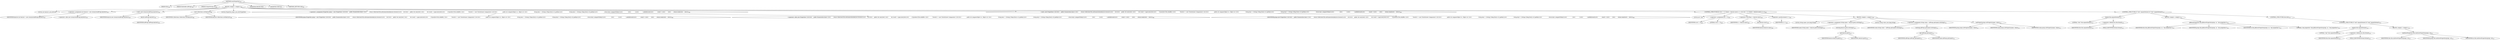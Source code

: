 digraph "saveProperties" {  
"677" [label = <(METHOD,saveProperties)<SUB>385</SUB>> ]
"57" [label = <(PARAM,this)<SUB>385</SUB>> ]
"678" [label = <(PARAM,Hashtable allProps)<SUB>385</SUB>> ]
"679" [label = <(PARAM,OutputStream os)<SUB>385</SUB>> ]
"680" [label = <(BLOCK,&lt;empty&gt;,&lt;empty&gt;)<SUB>386</SUB>> ]
"53" [label = <(LOCAL,List keyList: java.util.List)> ]
"681" [label = <(&lt;operator&gt;.assignment,List keyList = new ArrayList(allProps.keySet()))<SUB>387</SUB>> ]
"682" [label = <(IDENTIFIER,keyList,List keyList = new ArrayList(allProps.keySet()))<SUB>387</SUB>> ]
"683" [label = <(&lt;operator&gt;.alloc,new ArrayList(allProps.keySet()))<SUB>387</SUB>> ]
"684" [label = <(&lt;init&gt;,new ArrayList(allProps.keySet()))<SUB>387</SUB>> ]
"52" [label = <(IDENTIFIER,keyList,new ArrayList(allProps.keySet()))<SUB>387</SUB>> ]
"685" [label = <(keySet,allProps.keySet())<SUB>387</SUB>> ]
"686" [label = <(IDENTIFIER,allProps,allProps.keySet())<SUB>387</SUB>> ]
"687" [label = <(sort,Collections.sort(keyList))<SUB>388</SUB>> ]
"688" [label = <(IDENTIFIER,Collections,Collections.sort(keyList))<SUB>388</SUB>> ]
"689" [label = <(IDENTIFIER,keyList,Collections.sort(keyList))<SUB>388</SUB>> ]
"55" [label = <(LOCAL,Properties props: java.util.Properties)> ]
"690" [label = <(&lt;operator&gt;.assignment,Properties props = new Properties() {\012\012    public Enumeration keys() {\012        return CollectionUtils.asEnumeration(keyList.iterator());\012    }\012\012    public Set entrySet() {\012        Set result = super.entrySet();\012        if (JavaEnvUtils.isKaffe()) {\012            TreeSet t = new TreeSet(new Comparator() {\012\012                public int compare(Object o1, Object o2) {\012                    String key1 = (String) ((Map.Entry) o1).getKey();\012                    String key2 = (String) ((Map.Entry) o2).getKey();\012                    return key1.compareTo(key2);\012                }\012            });\012            t.addAll(result);\012            result = t;\012        }\012        return result;\012    }\012})<SUB>389</SUB>> ]
"691" [label = <(IDENTIFIER,props,Properties props = new Properties() {\012\012    public Enumeration keys() {\012        return CollectionUtils.asEnumeration(keyList.iterator());\012    }\012\012    public Set entrySet() {\012        Set result = super.entrySet();\012        if (JavaEnvUtils.isKaffe()) {\012            TreeSet t = new TreeSet(new Comparator() {\012\012                public int compare(Object o1, Object o2) {\012                    String key1 = (String) ((Map.Entry) o1).getKey();\012                    String key2 = (String) ((Map.Entry) o2).getKey();\012                    return key1.compareTo(key2);\012                }\012            });\012            t.addAll(result);\012            result = t;\012        }\012        return result;\012    }\012})<SUB>389</SUB>> ]
"692" [label = <(&lt;operator&gt;.alloc,new Properties() {\012\012    public Enumeration keys() {\012        return CollectionUtils.asEnumeration(keyList.iterator());\012    }\012\012    public Set entrySet() {\012        Set result = super.entrySet();\012        if (JavaEnvUtils.isKaffe()) {\012            TreeSet t = new TreeSet(new Comparator() {\012\012                public int compare(Object o1, Object o2) {\012                    String key1 = (String) ((Map.Entry) o1).getKey();\012                    String key2 = (String) ((Map.Entry) o2).getKey();\012                    return key1.compareTo(key2);\012                }\012            });\012            t.addAll(result);\012            result = t;\012        }\012        return result;\012    }\012})<SUB>389</SUB>> ]
"693" [label = <(&lt;init&gt;,new Properties() {\012\012    public Enumeration keys() {\012        return CollectionUtils.asEnumeration(keyList.iterator());\012    }\012\012    public Set entrySet() {\012        Set result = super.entrySet();\012        if (JavaEnvUtils.isKaffe()) {\012            TreeSet t = new TreeSet(new Comparator() {\012\012                public int compare(Object o1, Object o2) {\012                    String key1 = (String) ((Map.Entry) o1).getKey();\012                    String key2 = (String) ((Map.Entry) o2).getKey();\012                    return key1.compareTo(key2);\012                }\012            });\012            t.addAll(result);\012            result = t;\012        }\012        return result;\012    }\012})<SUB>389</SUB>> ]
"54" [label = <(IDENTIFIER,props,new Properties() {\012\012    public Enumeration keys() {\012        return CollectionUtils.asEnumeration(keyList.iterator());\012    }\012\012    public Set entrySet() {\012        Set result = super.entrySet();\012        if (JavaEnvUtils.isKaffe()) {\012            TreeSet t = new TreeSet(new Comparator() {\012\012                public int compare(Object o1, Object o2) {\012                    String key1 = (String) ((Map.Entry) o1).getKey();\012                    String key2 = (String) ((Map.Entry) o2).getKey();\012                    return key1.compareTo(key2);\012                }\012            });\012            t.addAll(result);\012            result = t;\012        }\012        return result;\012    }\012})<SUB>389</SUB>> ]
"694" [label = <(CONTROL_STRUCTURE,for (int i = 0; Some(i &lt; keyList.size()); i++),for (int i = 0; Some(i &lt; keyList.size()); i++))<SUB>409</SUB>> ]
"695" [label = <(LOCAL,int i: int)> ]
"696" [label = <(&lt;operator&gt;.assignment,int i = 0)<SUB>409</SUB>> ]
"697" [label = <(IDENTIFIER,i,int i = 0)<SUB>409</SUB>> ]
"698" [label = <(LITERAL,0,int i = 0)<SUB>409</SUB>> ]
"699" [label = <(&lt;operator&gt;.lessThan,i &lt; keyList.size())<SUB>409</SUB>> ]
"700" [label = <(IDENTIFIER,i,i &lt; keyList.size())<SUB>409</SUB>> ]
"701" [label = <(size,keyList.size())<SUB>409</SUB>> ]
"702" [label = <(IDENTIFIER,keyList,keyList.size())<SUB>409</SUB>> ]
"703" [label = <(&lt;operator&gt;.postIncrement,i++)<SUB>409</SUB>> ]
"704" [label = <(IDENTIFIER,i,i++)<SUB>409</SUB>> ]
"705" [label = <(BLOCK,&lt;empty&gt;,&lt;empty&gt;)<SUB>409</SUB>> ]
"706" [label = <(LOCAL,String name: java.lang.String)> ]
"707" [label = <(&lt;operator&gt;.assignment,String name = keyList.get(i).toString())<SUB>410</SUB>> ]
"708" [label = <(IDENTIFIER,name,String name = keyList.get(i).toString())<SUB>410</SUB>> ]
"709" [label = <(toString,keyList.get(i).toString())<SUB>410</SUB>> ]
"710" [label = <(get,keyList.get(i))<SUB>410</SUB>> ]
"711" [label = <(IDENTIFIER,keyList,keyList.get(i))<SUB>410</SUB>> ]
"712" [label = <(IDENTIFIER,i,keyList.get(i))<SUB>410</SUB>> ]
"713" [label = <(LOCAL,String value: java.lang.String)> ]
"714" [label = <(&lt;operator&gt;.assignment,String value = allProps.get(name).toString())<SUB>411</SUB>> ]
"715" [label = <(IDENTIFIER,value,String value = allProps.get(name).toString())<SUB>411</SUB>> ]
"716" [label = <(toString,allProps.get(name).toString())<SUB>411</SUB>> ]
"717" [label = <(get,allProps.get(name))<SUB>411</SUB>> ]
"718" [label = <(IDENTIFIER,allProps,allProps.get(name))<SUB>411</SUB>> ]
"719" [label = <(IDENTIFIER,name,allProps.get(name))<SUB>411</SUB>> ]
"720" [label = <(setProperty,props.setProperty(name, value))<SUB>412</SUB>> ]
"721" [label = <(IDENTIFIER,props,props.setProperty(name, value))<SUB>412</SUB>> ]
"722" [label = <(IDENTIFIER,name,props.setProperty(name, value))<SUB>412</SUB>> ]
"723" [label = <(IDENTIFIER,value,props.setProperty(name, value))<SUB>412</SUB>> ]
"724" [label = <(CONTROL_STRUCTURE,if (&quot;text&quot;.equals(format)),if (&quot;text&quot;.equals(format)))<SUB>414</SUB>> ]
"725" [label = <(equals,this.equals(format))<SUB>414</SUB>> ]
"726" [label = <(LITERAL,&quot;text&quot;,this.equals(format))<SUB>414</SUB>> ]
"727" [label = <(&lt;operator&gt;.fieldAccess,this.format)<SUB>414</SUB>> ]
"728" [label = <(IDENTIFIER,this,this.equals(format))<SUB>414</SUB>> ]
"729" [label = <(FIELD_IDENTIFIER,format,format)<SUB>414</SUB>> ]
"730" [label = <(BLOCK,&lt;empty&gt;,&lt;empty&gt;)<SUB>414</SUB>> ]
"731" [label = <(jdkSaveProperties,this.jdkSaveProperties(props, os, &quot;Ant properties&quot;))<SUB>415</SUB>> ]
"56" [label = <(IDENTIFIER,this,this.jdkSaveProperties(props, os, &quot;Ant properties&quot;))<SUB>415</SUB>> ]
"732" [label = <(IDENTIFIER,props,this.jdkSaveProperties(props, os, &quot;Ant properties&quot;))<SUB>415</SUB>> ]
"733" [label = <(IDENTIFIER,os,this.jdkSaveProperties(props, os, &quot;Ant properties&quot;))<SUB>415</SUB>> ]
"734" [label = <(LITERAL,&quot;Ant properties&quot;,this.jdkSaveProperties(props, os, &quot;Ant properties&quot;))<SUB>415</SUB>> ]
"735" [label = <(CONTROL_STRUCTURE,else,else)<SUB>416</SUB>> ]
"736" [label = <(CONTROL_STRUCTURE,if (&quot;xml&quot;.equals(format)),if (&quot;xml&quot;.equals(format)))<SUB>416</SUB>> ]
"737" [label = <(equals,this.equals(format))<SUB>416</SUB>> ]
"738" [label = <(LITERAL,&quot;xml&quot;,this.equals(format))<SUB>416</SUB>> ]
"739" [label = <(&lt;operator&gt;.fieldAccess,this.format)<SUB>416</SUB>> ]
"740" [label = <(IDENTIFIER,this,this.equals(format))<SUB>416</SUB>> ]
"741" [label = <(FIELD_IDENTIFIER,format,format)<SUB>416</SUB>> ]
"742" [label = <(BLOCK,&lt;empty&gt;,&lt;empty&gt;)<SUB>416</SUB>> ]
"743" [label = <(xmlSaveProperties,this.xmlSaveProperties(props, os))<SUB>417</SUB>> ]
"58" [label = <(IDENTIFIER,this,this.xmlSaveProperties(props, os))<SUB>417</SUB>> ]
"744" [label = <(IDENTIFIER,props,this.xmlSaveProperties(props, os))<SUB>417</SUB>> ]
"745" [label = <(IDENTIFIER,os,this.xmlSaveProperties(props, os))<SUB>417</SUB>> ]
"746" [label = <(MODIFIER,PROTECTED)> ]
"747" [label = <(MODIFIER,VIRTUAL)> ]
"748" [label = <(METHOD_RETURN,void)<SUB>385</SUB>> ]
  "677" -> "57" 
  "677" -> "678" 
  "677" -> "679" 
  "677" -> "680" 
  "677" -> "746" 
  "677" -> "747" 
  "677" -> "748" 
  "680" -> "53" 
  "680" -> "681" 
  "680" -> "684" 
  "680" -> "687" 
  "680" -> "55" 
  "680" -> "690" 
  "680" -> "693" 
  "680" -> "694" 
  "680" -> "724" 
  "681" -> "682" 
  "681" -> "683" 
  "684" -> "52" 
  "684" -> "685" 
  "685" -> "686" 
  "687" -> "688" 
  "687" -> "689" 
  "690" -> "691" 
  "690" -> "692" 
  "693" -> "54" 
  "694" -> "695" 
  "694" -> "696" 
  "694" -> "699" 
  "694" -> "703" 
  "694" -> "705" 
  "696" -> "697" 
  "696" -> "698" 
  "699" -> "700" 
  "699" -> "701" 
  "701" -> "702" 
  "703" -> "704" 
  "705" -> "706" 
  "705" -> "707" 
  "705" -> "713" 
  "705" -> "714" 
  "705" -> "720" 
  "707" -> "708" 
  "707" -> "709" 
  "709" -> "710" 
  "710" -> "711" 
  "710" -> "712" 
  "714" -> "715" 
  "714" -> "716" 
  "716" -> "717" 
  "717" -> "718" 
  "717" -> "719" 
  "720" -> "721" 
  "720" -> "722" 
  "720" -> "723" 
  "724" -> "725" 
  "724" -> "730" 
  "724" -> "735" 
  "725" -> "726" 
  "725" -> "727" 
  "727" -> "728" 
  "727" -> "729" 
  "730" -> "731" 
  "731" -> "56" 
  "731" -> "732" 
  "731" -> "733" 
  "731" -> "734" 
  "735" -> "736" 
  "736" -> "737" 
  "736" -> "742" 
  "737" -> "738" 
  "737" -> "739" 
  "739" -> "740" 
  "739" -> "741" 
  "742" -> "743" 
  "743" -> "58" 
  "743" -> "744" 
  "743" -> "745" 
}
